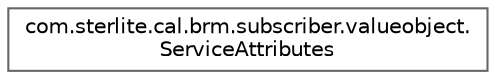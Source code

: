 digraph "Graphical Class Hierarchy"
{
 // LATEX_PDF_SIZE
  bgcolor="transparent";
  edge [fontname=Helvetica,fontsize=10,labelfontname=Helvetica,labelfontsize=10];
  node [fontname=Helvetica,fontsize=10,shape=box,height=0.2,width=0.4];
  rankdir="LR";
  Node0 [id="Node000000",label="com.sterlite.cal.brm.subscriber.valueobject.\lServiceAttributes",height=0.2,width=0.4,color="grey40", fillcolor="white", style="filled",URL="$classcom_1_1sterlite_1_1cal_1_1brm_1_1subscriber_1_1valueobject_1_1_service_attributes.html",tooltip=" "];
}
